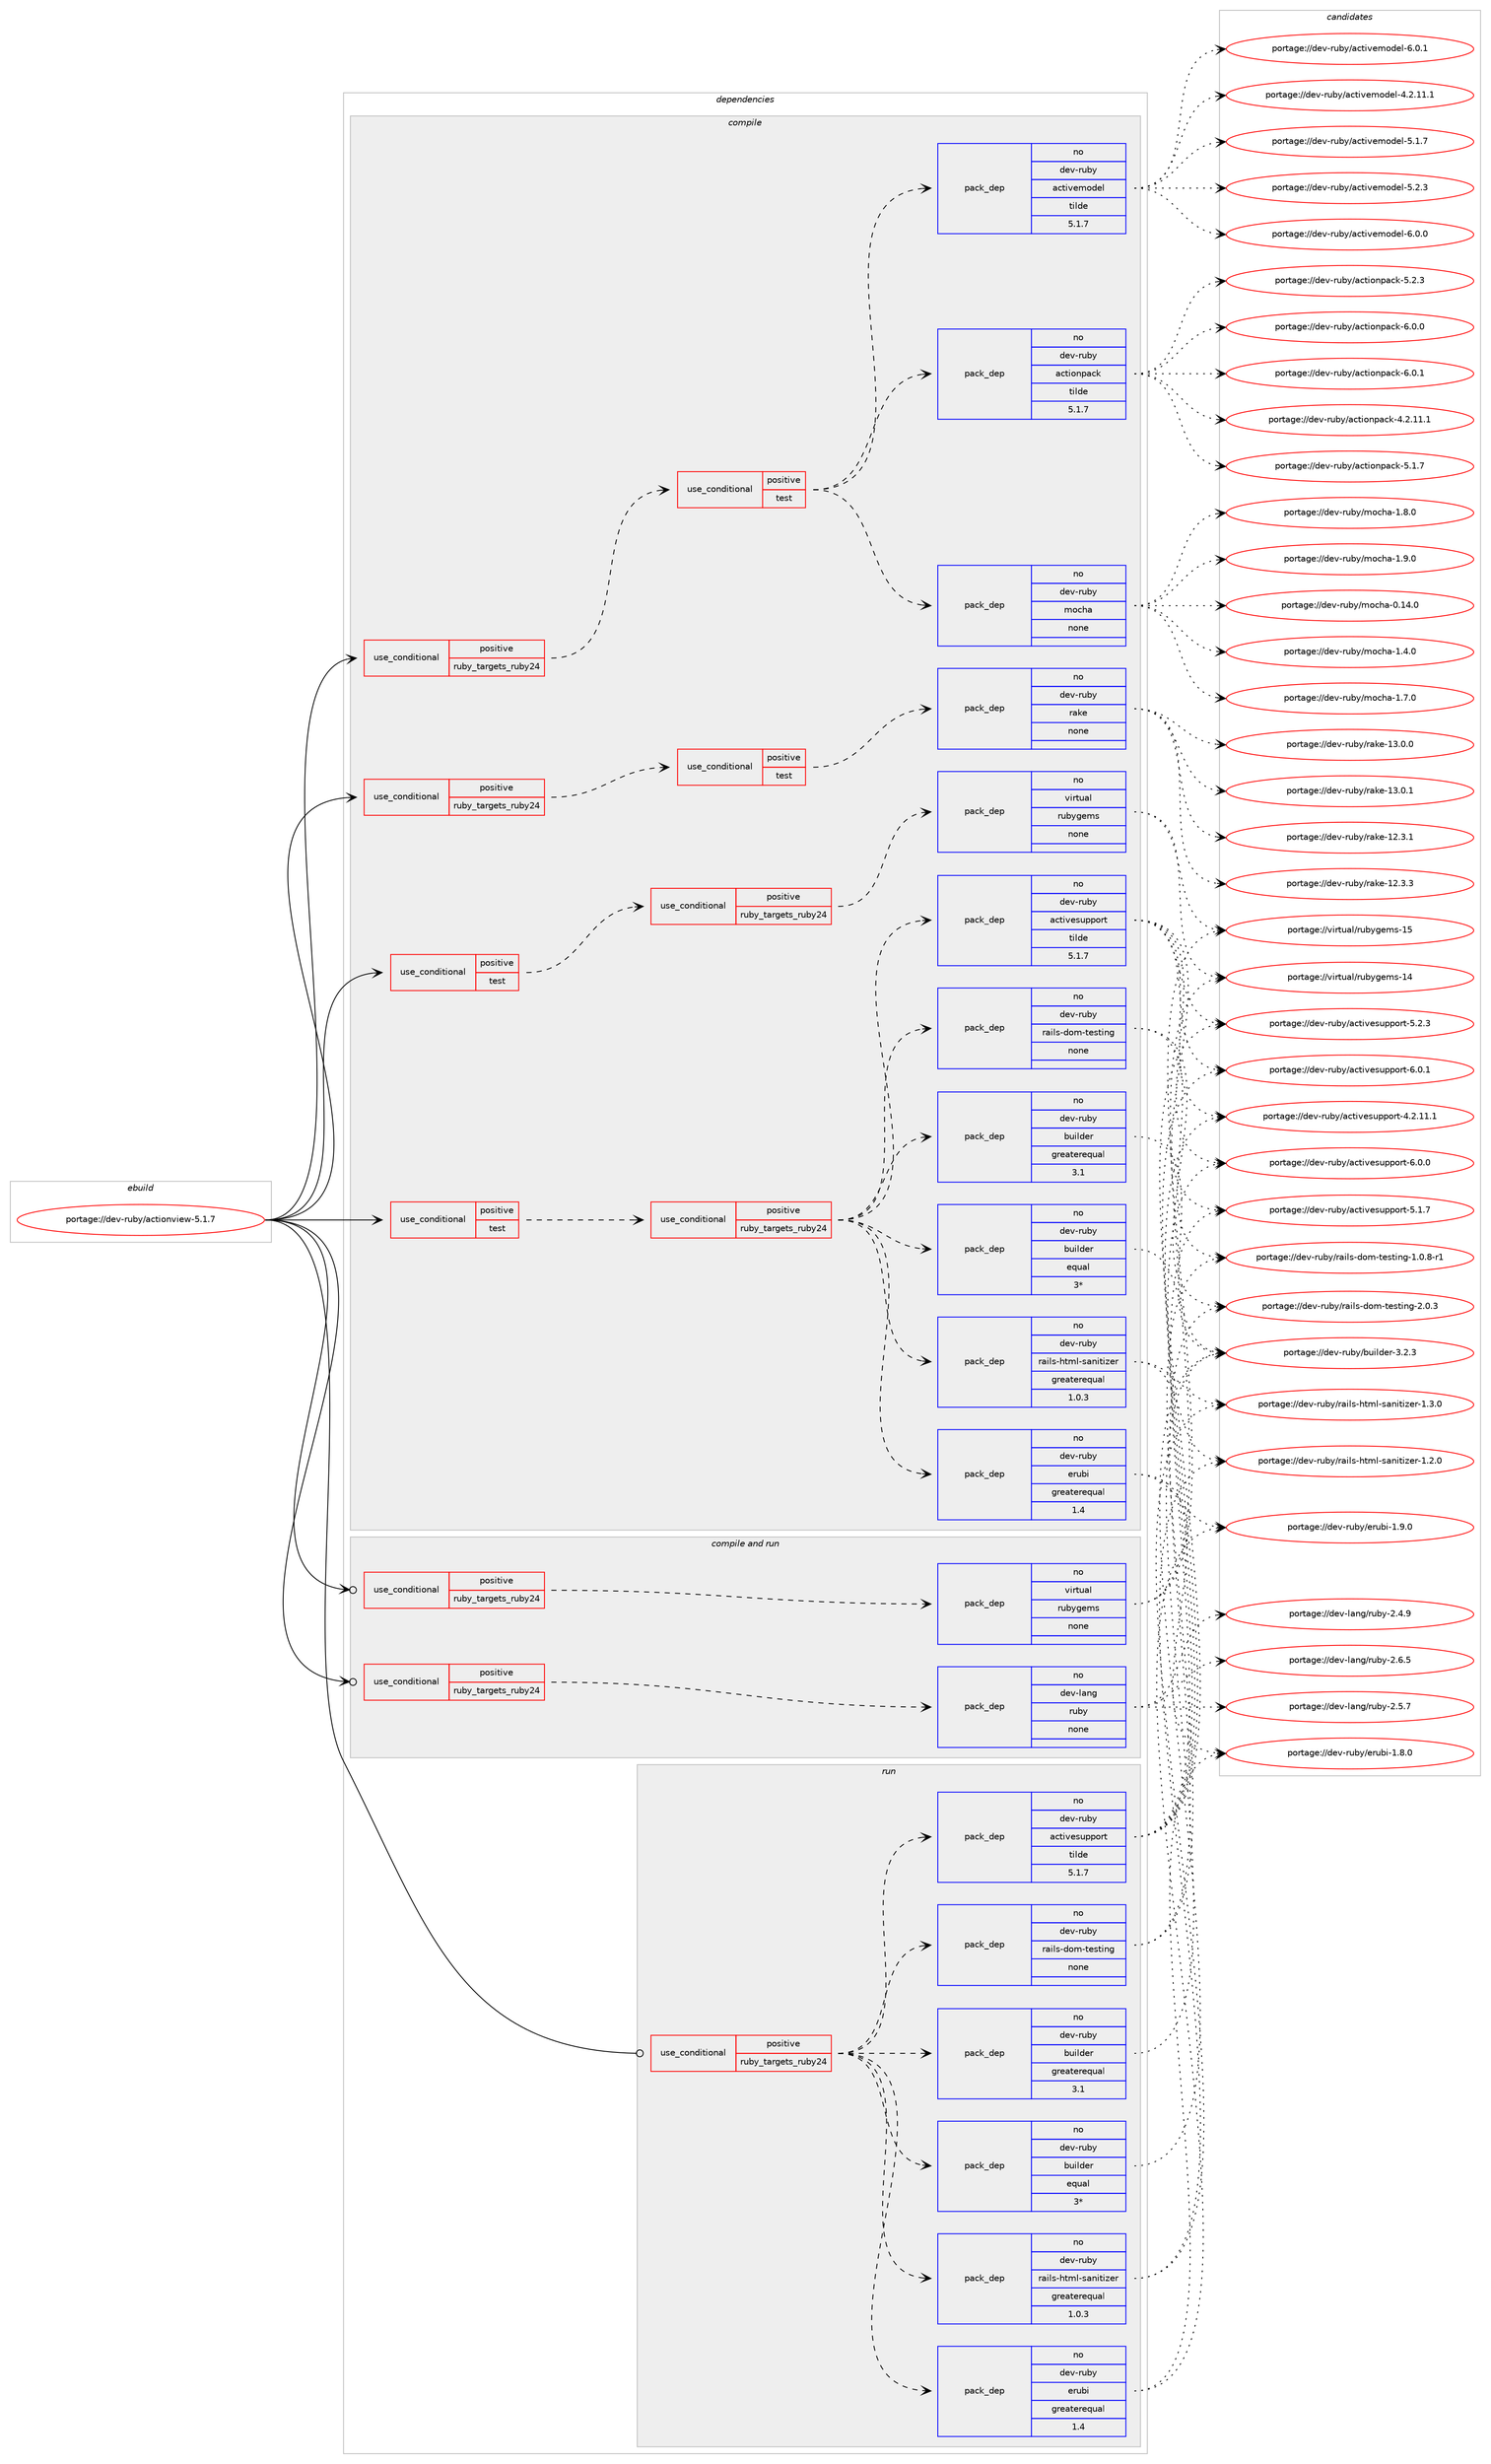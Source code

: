 digraph prolog {

# *************
# Graph options
# *************

newrank=true;
concentrate=true;
compound=true;
graph [rankdir=LR,fontname=Helvetica,fontsize=10,ranksep=1.5];#, ranksep=2.5, nodesep=0.2];
edge  [arrowhead=vee];
node  [fontname=Helvetica,fontsize=10];

# **********
# The ebuild
# **********

subgraph cluster_leftcol {
color=gray;
rank=same;
label=<<i>ebuild</i>>;
id [label="portage://dev-ruby/actionview-5.1.7", color=red, width=4, href="../dev-ruby/actionview-5.1.7.svg"];
}

# ****************
# The dependencies
# ****************

subgraph cluster_midcol {
color=gray;
label=<<i>dependencies</i>>;
subgraph cluster_compile {
fillcolor="#eeeeee";
style=filled;
label=<<i>compile</i>>;
subgraph cond46305 {
dependency209495 [label=<<TABLE BORDER="0" CELLBORDER="1" CELLSPACING="0" CELLPADDING="4"><TR><TD ROWSPAN="3" CELLPADDING="10">use_conditional</TD></TR><TR><TD>positive</TD></TR><TR><TD>ruby_targets_ruby24</TD></TR></TABLE>>, shape=none, color=red];
subgraph cond46306 {
dependency209496 [label=<<TABLE BORDER="0" CELLBORDER="1" CELLSPACING="0" CELLPADDING="4"><TR><TD ROWSPAN="3" CELLPADDING="10">use_conditional</TD></TR><TR><TD>positive</TD></TR><TR><TD>test</TD></TR></TABLE>>, shape=none, color=red];
subgraph pack159762 {
dependency209497 [label=<<TABLE BORDER="0" CELLBORDER="1" CELLSPACING="0" CELLPADDING="4" WIDTH="220"><TR><TD ROWSPAN="6" CELLPADDING="30">pack_dep</TD></TR><TR><TD WIDTH="110">no</TD></TR><TR><TD>dev-ruby</TD></TR><TR><TD>mocha</TD></TR><TR><TD>none</TD></TR><TR><TD></TD></TR></TABLE>>, shape=none, color=blue];
}
dependency209496:e -> dependency209497:w [weight=20,style="dashed",arrowhead="vee"];
subgraph pack159763 {
dependency209498 [label=<<TABLE BORDER="0" CELLBORDER="1" CELLSPACING="0" CELLPADDING="4" WIDTH="220"><TR><TD ROWSPAN="6" CELLPADDING="30">pack_dep</TD></TR><TR><TD WIDTH="110">no</TD></TR><TR><TD>dev-ruby</TD></TR><TR><TD>actionpack</TD></TR><TR><TD>tilde</TD></TR><TR><TD>5.1.7</TD></TR></TABLE>>, shape=none, color=blue];
}
dependency209496:e -> dependency209498:w [weight=20,style="dashed",arrowhead="vee"];
subgraph pack159764 {
dependency209499 [label=<<TABLE BORDER="0" CELLBORDER="1" CELLSPACING="0" CELLPADDING="4" WIDTH="220"><TR><TD ROWSPAN="6" CELLPADDING="30">pack_dep</TD></TR><TR><TD WIDTH="110">no</TD></TR><TR><TD>dev-ruby</TD></TR><TR><TD>activemodel</TD></TR><TR><TD>tilde</TD></TR><TR><TD>5.1.7</TD></TR></TABLE>>, shape=none, color=blue];
}
dependency209496:e -> dependency209499:w [weight=20,style="dashed",arrowhead="vee"];
}
dependency209495:e -> dependency209496:w [weight=20,style="dashed",arrowhead="vee"];
}
id:e -> dependency209495:w [weight=20,style="solid",arrowhead="vee"];
subgraph cond46307 {
dependency209500 [label=<<TABLE BORDER="0" CELLBORDER="1" CELLSPACING="0" CELLPADDING="4"><TR><TD ROWSPAN="3" CELLPADDING="10">use_conditional</TD></TR><TR><TD>positive</TD></TR><TR><TD>ruby_targets_ruby24</TD></TR></TABLE>>, shape=none, color=red];
subgraph cond46308 {
dependency209501 [label=<<TABLE BORDER="0" CELLBORDER="1" CELLSPACING="0" CELLPADDING="4"><TR><TD ROWSPAN="3" CELLPADDING="10">use_conditional</TD></TR><TR><TD>positive</TD></TR><TR><TD>test</TD></TR></TABLE>>, shape=none, color=red];
subgraph pack159765 {
dependency209502 [label=<<TABLE BORDER="0" CELLBORDER="1" CELLSPACING="0" CELLPADDING="4" WIDTH="220"><TR><TD ROWSPAN="6" CELLPADDING="30">pack_dep</TD></TR><TR><TD WIDTH="110">no</TD></TR><TR><TD>dev-ruby</TD></TR><TR><TD>rake</TD></TR><TR><TD>none</TD></TR><TR><TD></TD></TR></TABLE>>, shape=none, color=blue];
}
dependency209501:e -> dependency209502:w [weight=20,style="dashed",arrowhead="vee"];
}
dependency209500:e -> dependency209501:w [weight=20,style="dashed",arrowhead="vee"];
}
id:e -> dependency209500:w [weight=20,style="solid",arrowhead="vee"];
subgraph cond46309 {
dependency209503 [label=<<TABLE BORDER="0" CELLBORDER="1" CELLSPACING="0" CELLPADDING="4"><TR><TD ROWSPAN="3" CELLPADDING="10">use_conditional</TD></TR><TR><TD>positive</TD></TR><TR><TD>test</TD></TR></TABLE>>, shape=none, color=red];
subgraph cond46310 {
dependency209504 [label=<<TABLE BORDER="0" CELLBORDER="1" CELLSPACING="0" CELLPADDING="4"><TR><TD ROWSPAN="3" CELLPADDING="10">use_conditional</TD></TR><TR><TD>positive</TD></TR><TR><TD>ruby_targets_ruby24</TD></TR></TABLE>>, shape=none, color=red];
subgraph pack159766 {
dependency209505 [label=<<TABLE BORDER="0" CELLBORDER="1" CELLSPACING="0" CELLPADDING="4" WIDTH="220"><TR><TD ROWSPAN="6" CELLPADDING="30">pack_dep</TD></TR><TR><TD WIDTH="110">no</TD></TR><TR><TD>dev-ruby</TD></TR><TR><TD>activesupport</TD></TR><TR><TD>tilde</TD></TR><TR><TD>5.1.7</TD></TR></TABLE>>, shape=none, color=blue];
}
dependency209504:e -> dependency209505:w [weight=20,style="dashed",arrowhead="vee"];
subgraph pack159767 {
dependency209506 [label=<<TABLE BORDER="0" CELLBORDER="1" CELLSPACING="0" CELLPADDING="4" WIDTH="220"><TR><TD ROWSPAN="6" CELLPADDING="30">pack_dep</TD></TR><TR><TD WIDTH="110">no</TD></TR><TR><TD>dev-ruby</TD></TR><TR><TD>builder</TD></TR><TR><TD>greaterequal</TD></TR><TR><TD>3.1</TD></TR></TABLE>>, shape=none, color=blue];
}
dependency209504:e -> dependency209506:w [weight=20,style="dashed",arrowhead="vee"];
subgraph pack159768 {
dependency209507 [label=<<TABLE BORDER="0" CELLBORDER="1" CELLSPACING="0" CELLPADDING="4" WIDTH="220"><TR><TD ROWSPAN="6" CELLPADDING="30">pack_dep</TD></TR><TR><TD WIDTH="110">no</TD></TR><TR><TD>dev-ruby</TD></TR><TR><TD>builder</TD></TR><TR><TD>equal</TD></TR><TR><TD>3*</TD></TR></TABLE>>, shape=none, color=blue];
}
dependency209504:e -> dependency209507:w [weight=20,style="dashed",arrowhead="vee"];
subgraph pack159769 {
dependency209508 [label=<<TABLE BORDER="0" CELLBORDER="1" CELLSPACING="0" CELLPADDING="4" WIDTH="220"><TR><TD ROWSPAN="6" CELLPADDING="30">pack_dep</TD></TR><TR><TD WIDTH="110">no</TD></TR><TR><TD>dev-ruby</TD></TR><TR><TD>erubi</TD></TR><TR><TD>greaterequal</TD></TR><TR><TD>1.4</TD></TR></TABLE>>, shape=none, color=blue];
}
dependency209504:e -> dependency209508:w [weight=20,style="dashed",arrowhead="vee"];
subgraph pack159770 {
dependency209509 [label=<<TABLE BORDER="0" CELLBORDER="1" CELLSPACING="0" CELLPADDING="4" WIDTH="220"><TR><TD ROWSPAN="6" CELLPADDING="30">pack_dep</TD></TR><TR><TD WIDTH="110">no</TD></TR><TR><TD>dev-ruby</TD></TR><TR><TD>rails-html-sanitizer</TD></TR><TR><TD>greaterequal</TD></TR><TR><TD>1.0.3</TD></TR></TABLE>>, shape=none, color=blue];
}
dependency209504:e -> dependency209509:w [weight=20,style="dashed",arrowhead="vee"];
subgraph pack159771 {
dependency209510 [label=<<TABLE BORDER="0" CELLBORDER="1" CELLSPACING="0" CELLPADDING="4" WIDTH="220"><TR><TD ROWSPAN="6" CELLPADDING="30">pack_dep</TD></TR><TR><TD WIDTH="110">no</TD></TR><TR><TD>dev-ruby</TD></TR><TR><TD>rails-dom-testing</TD></TR><TR><TD>none</TD></TR><TR><TD></TD></TR></TABLE>>, shape=none, color=blue];
}
dependency209504:e -> dependency209510:w [weight=20,style="dashed",arrowhead="vee"];
}
dependency209503:e -> dependency209504:w [weight=20,style="dashed",arrowhead="vee"];
}
id:e -> dependency209503:w [weight=20,style="solid",arrowhead="vee"];
subgraph cond46311 {
dependency209511 [label=<<TABLE BORDER="0" CELLBORDER="1" CELLSPACING="0" CELLPADDING="4"><TR><TD ROWSPAN="3" CELLPADDING="10">use_conditional</TD></TR><TR><TD>positive</TD></TR><TR><TD>test</TD></TR></TABLE>>, shape=none, color=red];
subgraph cond46312 {
dependency209512 [label=<<TABLE BORDER="0" CELLBORDER="1" CELLSPACING="0" CELLPADDING="4"><TR><TD ROWSPAN="3" CELLPADDING="10">use_conditional</TD></TR><TR><TD>positive</TD></TR><TR><TD>ruby_targets_ruby24</TD></TR></TABLE>>, shape=none, color=red];
subgraph pack159772 {
dependency209513 [label=<<TABLE BORDER="0" CELLBORDER="1" CELLSPACING="0" CELLPADDING="4" WIDTH="220"><TR><TD ROWSPAN="6" CELLPADDING="30">pack_dep</TD></TR><TR><TD WIDTH="110">no</TD></TR><TR><TD>virtual</TD></TR><TR><TD>rubygems</TD></TR><TR><TD>none</TD></TR><TR><TD></TD></TR></TABLE>>, shape=none, color=blue];
}
dependency209512:e -> dependency209513:w [weight=20,style="dashed",arrowhead="vee"];
}
dependency209511:e -> dependency209512:w [weight=20,style="dashed",arrowhead="vee"];
}
id:e -> dependency209511:w [weight=20,style="solid",arrowhead="vee"];
}
subgraph cluster_compileandrun {
fillcolor="#eeeeee";
style=filled;
label=<<i>compile and run</i>>;
subgraph cond46313 {
dependency209514 [label=<<TABLE BORDER="0" CELLBORDER="1" CELLSPACING="0" CELLPADDING="4"><TR><TD ROWSPAN="3" CELLPADDING="10">use_conditional</TD></TR><TR><TD>positive</TD></TR><TR><TD>ruby_targets_ruby24</TD></TR></TABLE>>, shape=none, color=red];
subgraph pack159773 {
dependency209515 [label=<<TABLE BORDER="0" CELLBORDER="1" CELLSPACING="0" CELLPADDING="4" WIDTH="220"><TR><TD ROWSPAN="6" CELLPADDING="30">pack_dep</TD></TR><TR><TD WIDTH="110">no</TD></TR><TR><TD>dev-lang</TD></TR><TR><TD>ruby</TD></TR><TR><TD>none</TD></TR><TR><TD></TD></TR></TABLE>>, shape=none, color=blue];
}
dependency209514:e -> dependency209515:w [weight=20,style="dashed",arrowhead="vee"];
}
id:e -> dependency209514:w [weight=20,style="solid",arrowhead="odotvee"];
subgraph cond46314 {
dependency209516 [label=<<TABLE BORDER="0" CELLBORDER="1" CELLSPACING="0" CELLPADDING="4"><TR><TD ROWSPAN="3" CELLPADDING="10">use_conditional</TD></TR><TR><TD>positive</TD></TR><TR><TD>ruby_targets_ruby24</TD></TR></TABLE>>, shape=none, color=red];
subgraph pack159774 {
dependency209517 [label=<<TABLE BORDER="0" CELLBORDER="1" CELLSPACING="0" CELLPADDING="4" WIDTH="220"><TR><TD ROWSPAN="6" CELLPADDING="30">pack_dep</TD></TR><TR><TD WIDTH="110">no</TD></TR><TR><TD>virtual</TD></TR><TR><TD>rubygems</TD></TR><TR><TD>none</TD></TR><TR><TD></TD></TR></TABLE>>, shape=none, color=blue];
}
dependency209516:e -> dependency209517:w [weight=20,style="dashed",arrowhead="vee"];
}
id:e -> dependency209516:w [weight=20,style="solid",arrowhead="odotvee"];
}
subgraph cluster_run {
fillcolor="#eeeeee";
style=filled;
label=<<i>run</i>>;
subgraph cond46315 {
dependency209518 [label=<<TABLE BORDER="0" CELLBORDER="1" CELLSPACING="0" CELLPADDING="4"><TR><TD ROWSPAN="3" CELLPADDING="10">use_conditional</TD></TR><TR><TD>positive</TD></TR><TR><TD>ruby_targets_ruby24</TD></TR></TABLE>>, shape=none, color=red];
subgraph pack159775 {
dependency209519 [label=<<TABLE BORDER="0" CELLBORDER="1" CELLSPACING="0" CELLPADDING="4" WIDTH="220"><TR><TD ROWSPAN="6" CELLPADDING="30">pack_dep</TD></TR><TR><TD WIDTH="110">no</TD></TR><TR><TD>dev-ruby</TD></TR><TR><TD>activesupport</TD></TR><TR><TD>tilde</TD></TR><TR><TD>5.1.7</TD></TR></TABLE>>, shape=none, color=blue];
}
dependency209518:e -> dependency209519:w [weight=20,style="dashed",arrowhead="vee"];
subgraph pack159776 {
dependency209520 [label=<<TABLE BORDER="0" CELLBORDER="1" CELLSPACING="0" CELLPADDING="4" WIDTH="220"><TR><TD ROWSPAN="6" CELLPADDING="30">pack_dep</TD></TR><TR><TD WIDTH="110">no</TD></TR><TR><TD>dev-ruby</TD></TR><TR><TD>builder</TD></TR><TR><TD>greaterequal</TD></TR><TR><TD>3.1</TD></TR></TABLE>>, shape=none, color=blue];
}
dependency209518:e -> dependency209520:w [weight=20,style="dashed",arrowhead="vee"];
subgraph pack159777 {
dependency209521 [label=<<TABLE BORDER="0" CELLBORDER="1" CELLSPACING="0" CELLPADDING="4" WIDTH="220"><TR><TD ROWSPAN="6" CELLPADDING="30">pack_dep</TD></TR><TR><TD WIDTH="110">no</TD></TR><TR><TD>dev-ruby</TD></TR><TR><TD>builder</TD></TR><TR><TD>equal</TD></TR><TR><TD>3*</TD></TR></TABLE>>, shape=none, color=blue];
}
dependency209518:e -> dependency209521:w [weight=20,style="dashed",arrowhead="vee"];
subgraph pack159778 {
dependency209522 [label=<<TABLE BORDER="0" CELLBORDER="1" CELLSPACING="0" CELLPADDING="4" WIDTH="220"><TR><TD ROWSPAN="6" CELLPADDING="30">pack_dep</TD></TR><TR><TD WIDTH="110">no</TD></TR><TR><TD>dev-ruby</TD></TR><TR><TD>erubi</TD></TR><TR><TD>greaterequal</TD></TR><TR><TD>1.4</TD></TR></TABLE>>, shape=none, color=blue];
}
dependency209518:e -> dependency209522:w [weight=20,style="dashed",arrowhead="vee"];
subgraph pack159779 {
dependency209523 [label=<<TABLE BORDER="0" CELLBORDER="1" CELLSPACING="0" CELLPADDING="4" WIDTH="220"><TR><TD ROWSPAN="6" CELLPADDING="30">pack_dep</TD></TR><TR><TD WIDTH="110">no</TD></TR><TR><TD>dev-ruby</TD></TR><TR><TD>rails-html-sanitizer</TD></TR><TR><TD>greaterequal</TD></TR><TR><TD>1.0.3</TD></TR></TABLE>>, shape=none, color=blue];
}
dependency209518:e -> dependency209523:w [weight=20,style="dashed",arrowhead="vee"];
subgraph pack159780 {
dependency209524 [label=<<TABLE BORDER="0" CELLBORDER="1" CELLSPACING="0" CELLPADDING="4" WIDTH="220"><TR><TD ROWSPAN="6" CELLPADDING="30">pack_dep</TD></TR><TR><TD WIDTH="110">no</TD></TR><TR><TD>dev-ruby</TD></TR><TR><TD>rails-dom-testing</TD></TR><TR><TD>none</TD></TR><TR><TD></TD></TR></TABLE>>, shape=none, color=blue];
}
dependency209518:e -> dependency209524:w [weight=20,style="dashed",arrowhead="vee"];
}
id:e -> dependency209518:w [weight=20,style="solid",arrowhead="odot"];
}
}

# **************
# The candidates
# **************

subgraph cluster_choices {
rank=same;
color=gray;
label=<<i>candidates</i>>;

subgraph choice159762 {
color=black;
nodesep=1;
choiceportage100101118451141179812147109111991049745484649524648 [label="portage://dev-ruby/mocha-0.14.0", color=red, width=4,href="../dev-ruby/mocha-0.14.0.svg"];
choiceportage1001011184511411798121471091119910497454946524648 [label="portage://dev-ruby/mocha-1.4.0", color=red, width=4,href="../dev-ruby/mocha-1.4.0.svg"];
choiceportage1001011184511411798121471091119910497454946554648 [label="portage://dev-ruby/mocha-1.7.0", color=red, width=4,href="../dev-ruby/mocha-1.7.0.svg"];
choiceportage1001011184511411798121471091119910497454946564648 [label="portage://dev-ruby/mocha-1.8.0", color=red, width=4,href="../dev-ruby/mocha-1.8.0.svg"];
choiceportage1001011184511411798121471091119910497454946574648 [label="portage://dev-ruby/mocha-1.9.0", color=red, width=4,href="../dev-ruby/mocha-1.9.0.svg"];
dependency209497:e -> choiceportage100101118451141179812147109111991049745484649524648:w [style=dotted,weight="100"];
dependency209497:e -> choiceportage1001011184511411798121471091119910497454946524648:w [style=dotted,weight="100"];
dependency209497:e -> choiceportage1001011184511411798121471091119910497454946554648:w [style=dotted,weight="100"];
dependency209497:e -> choiceportage1001011184511411798121471091119910497454946564648:w [style=dotted,weight="100"];
dependency209497:e -> choiceportage1001011184511411798121471091119910497454946574648:w [style=dotted,weight="100"];
}
subgraph choice159763 {
color=black;
nodesep=1;
choiceportage10010111845114117981214797991161051111101129799107455246504649494649 [label="portage://dev-ruby/actionpack-4.2.11.1", color=red, width=4,href="../dev-ruby/actionpack-4.2.11.1.svg"];
choiceportage10010111845114117981214797991161051111101129799107455346494655 [label="portage://dev-ruby/actionpack-5.1.7", color=red, width=4,href="../dev-ruby/actionpack-5.1.7.svg"];
choiceportage10010111845114117981214797991161051111101129799107455346504651 [label="portage://dev-ruby/actionpack-5.2.3", color=red, width=4,href="../dev-ruby/actionpack-5.2.3.svg"];
choiceportage10010111845114117981214797991161051111101129799107455446484648 [label="portage://dev-ruby/actionpack-6.0.0", color=red, width=4,href="../dev-ruby/actionpack-6.0.0.svg"];
choiceportage10010111845114117981214797991161051111101129799107455446484649 [label="portage://dev-ruby/actionpack-6.0.1", color=red, width=4,href="../dev-ruby/actionpack-6.0.1.svg"];
dependency209498:e -> choiceportage10010111845114117981214797991161051111101129799107455246504649494649:w [style=dotted,weight="100"];
dependency209498:e -> choiceportage10010111845114117981214797991161051111101129799107455346494655:w [style=dotted,weight="100"];
dependency209498:e -> choiceportage10010111845114117981214797991161051111101129799107455346504651:w [style=dotted,weight="100"];
dependency209498:e -> choiceportage10010111845114117981214797991161051111101129799107455446484648:w [style=dotted,weight="100"];
dependency209498:e -> choiceportage10010111845114117981214797991161051111101129799107455446484649:w [style=dotted,weight="100"];
}
subgraph choice159764 {
color=black;
nodesep=1;
choiceportage1001011184511411798121479799116105118101109111100101108455246504649494649 [label="portage://dev-ruby/activemodel-4.2.11.1", color=red, width=4,href="../dev-ruby/activemodel-4.2.11.1.svg"];
choiceportage1001011184511411798121479799116105118101109111100101108455346494655 [label="portage://dev-ruby/activemodel-5.1.7", color=red, width=4,href="../dev-ruby/activemodel-5.1.7.svg"];
choiceportage1001011184511411798121479799116105118101109111100101108455346504651 [label="portage://dev-ruby/activemodel-5.2.3", color=red, width=4,href="../dev-ruby/activemodel-5.2.3.svg"];
choiceportage1001011184511411798121479799116105118101109111100101108455446484648 [label="portage://dev-ruby/activemodel-6.0.0", color=red, width=4,href="../dev-ruby/activemodel-6.0.0.svg"];
choiceportage1001011184511411798121479799116105118101109111100101108455446484649 [label="portage://dev-ruby/activemodel-6.0.1", color=red, width=4,href="../dev-ruby/activemodel-6.0.1.svg"];
dependency209499:e -> choiceportage1001011184511411798121479799116105118101109111100101108455246504649494649:w [style=dotted,weight="100"];
dependency209499:e -> choiceportage1001011184511411798121479799116105118101109111100101108455346494655:w [style=dotted,weight="100"];
dependency209499:e -> choiceportage1001011184511411798121479799116105118101109111100101108455346504651:w [style=dotted,weight="100"];
dependency209499:e -> choiceportage1001011184511411798121479799116105118101109111100101108455446484648:w [style=dotted,weight="100"];
dependency209499:e -> choiceportage1001011184511411798121479799116105118101109111100101108455446484649:w [style=dotted,weight="100"];
}
subgraph choice159765 {
color=black;
nodesep=1;
choiceportage1001011184511411798121471149710710145495046514649 [label="portage://dev-ruby/rake-12.3.1", color=red, width=4,href="../dev-ruby/rake-12.3.1.svg"];
choiceportage1001011184511411798121471149710710145495046514651 [label="portage://dev-ruby/rake-12.3.3", color=red, width=4,href="../dev-ruby/rake-12.3.3.svg"];
choiceportage1001011184511411798121471149710710145495146484648 [label="portage://dev-ruby/rake-13.0.0", color=red, width=4,href="../dev-ruby/rake-13.0.0.svg"];
choiceportage1001011184511411798121471149710710145495146484649 [label="portage://dev-ruby/rake-13.0.1", color=red, width=4,href="../dev-ruby/rake-13.0.1.svg"];
dependency209502:e -> choiceportage1001011184511411798121471149710710145495046514649:w [style=dotted,weight="100"];
dependency209502:e -> choiceportage1001011184511411798121471149710710145495046514651:w [style=dotted,weight="100"];
dependency209502:e -> choiceportage1001011184511411798121471149710710145495146484648:w [style=dotted,weight="100"];
dependency209502:e -> choiceportage1001011184511411798121471149710710145495146484649:w [style=dotted,weight="100"];
}
subgraph choice159766 {
color=black;
nodesep=1;
choiceportage1001011184511411798121479799116105118101115117112112111114116455246504649494649 [label="portage://dev-ruby/activesupport-4.2.11.1", color=red, width=4,href="../dev-ruby/activesupport-4.2.11.1.svg"];
choiceportage1001011184511411798121479799116105118101115117112112111114116455346494655 [label="portage://dev-ruby/activesupport-5.1.7", color=red, width=4,href="../dev-ruby/activesupport-5.1.7.svg"];
choiceportage1001011184511411798121479799116105118101115117112112111114116455346504651 [label="portage://dev-ruby/activesupport-5.2.3", color=red, width=4,href="../dev-ruby/activesupport-5.2.3.svg"];
choiceportage1001011184511411798121479799116105118101115117112112111114116455446484648 [label="portage://dev-ruby/activesupport-6.0.0", color=red, width=4,href="../dev-ruby/activesupport-6.0.0.svg"];
choiceportage1001011184511411798121479799116105118101115117112112111114116455446484649 [label="portage://dev-ruby/activesupport-6.0.1", color=red, width=4,href="../dev-ruby/activesupport-6.0.1.svg"];
dependency209505:e -> choiceportage1001011184511411798121479799116105118101115117112112111114116455246504649494649:w [style=dotted,weight="100"];
dependency209505:e -> choiceportage1001011184511411798121479799116105118101115117112112111114116455346494655:w [style=dotted,weight="100"];
dependency209505:e -> choiceportage1001011184511411798121479799116105118101115117112112111114116455346504651:w [style=dotted,weight="100"];
dependency209505:e -> choiceportage1001011184511411798121479799116105118101115117112112111114116455446484648:w [style=dotted,weight="100"];
dependency209505:e -> choiceportage1001011184511411798121479799116105118101115117112112111114116455446484649:w [style=dotted,weight="100"];
}
subgraph choice159767 {
color=black;
nodesep=1;
choiceportage10010111845114117981214798117105108100101114455146504651 [label="portage://dev-ruby/builder-3.2.3", color=red, width=4,href="../dev-ruby/builder-3.2.3.svg"];
dependency209506:e -> choiceportage10010111845114117981214798117105108100101114455146504651:w [style=dotted,weight="100"];
}
subgraph choice159768 {
color=black;
nodesep=1;
choiceportage10010111845114117981214798117105108100101114455146504651 [label="portage://dev-ruby/builder-3.2.3", color=red, width=4,href="../dev-ruby/builder-3.2.3.svg"];
dependency209507:e -> choiceportage10010111845114117981214798117105108100101114455146504651:w [style=dotted,weight="100"];
}
subgraph choice159769 {
color=black;
nodesep=1;
choiceportage10010111845114117981214710111411798105454946564648 [label="portage://dev-ruby/erubi-1.8.0", color=red, width=4,href="../dev-ruby/erubi-1.8.0.svg"];
choiceportage10010111845114117981214710111411798105454946574648 [label="portage://dev-ruby/erubi-1.9.0", color=red, width=4,href="../dev-ruby/erubi-1.9.0.svg"];
dependency209508:e -> choiceportage10010111845114117981214710111411798105454946564648:w [style=dotted,weight="100"];
dependency209508:e -> choiceportage10010111845114117981214710111411798105454946574648:w [style=dotted,weight="100"];
}
subgraph choice159770 {
color=black;
nodesep=1;
choiceportage10010111845114117981214711497105108115451041161091084511597110105116105122101114454946504648 [label="portage://dev-ruby/rails-html-sanitizer-1.2.0", color=red, width=4,href="../dev-ruby/rails-html-sanitizer-1.2.0.svg"];
choiceportage10010111845114117981214711497105108115451041161091084511597110105116105122101114454946514648 [label="portage://dev-ruby/rails-html-sanitizer-1.3.0", color=red, width=4,href="../dev-ruby/rails-html-sanitizer-1.3.0.svg"];
dependency209509:e -> choiceportage10010111845114117981214711497105108115451041161091084511597110105116105122101114454946504648:w [style=dotted,weight="100"];
dependency209509:e -> choiceportage10010111845114117981214711497105108115451041161091084511597110105116105122101114454946514648:w [style=dotted,weight="100"];
}
subgraph choice159771 {
color=black;
nodesep=1;
choiceportage1001011184511411798121471149710510811545100111109451161011151161051101034549464846564511449 [label="portage://dev-ruby/rails-dom-testing-1.0.8-r1", color=red, width=4,href="../dev-ruby/rails-dom-testing-1.0.8-r1.svg"];
choiceportage100101118451141179812147114971051081154510011110945116101115116105110103455046484651 [label="portage://dev-ruby/rails-dom-testing-2.0.3", color=red, width=4,href="../dev-ruby/rails-dom-testing-2.0.3.svg"];
dependency209510:e -> choiceportage1001011184511411798121471149710510811545100111109451161011151161051101034549464846564511449:w [style=dotted,weight="100"];
dependency209510:e -> choiceportage100101118451141179812147114971051081154510011110945116101115116105110103455046484651:w [style=dotted,weight="100"];
}
subgraph choice159772 {
color=black;
nodesep=1;
choiceportage118105114116117971084711411798121103101109115454952 [label="portage://virtual/rubygems-14", color=red, width=4,href="../virtual/rubygems-14.svg"];
choiceportage118105114116117971084711411798121103101109115454953 [label="portage://virtual/rubygems-15", color=red, width=4,href="../virtual/rubygems-15.svg"];
dependency209513:e -> choiceportage118105114116117971084711411798121103101109115454952:w [style=dotted,weight="100"];
dependency209513:e -> choiceportage118105114116117971084711411798121103101109115454953:w [style=dotted,weight="100"];
}
subgraph choice159773 {
color=black;
nodesep=1;
choiceportage10010111845108971101034711411798121455046524657 [label="portage://dev-lang/ruby-2.4.9", color=red, width=4,href="../dev-lang/ruby-2.4.9.svg"];
choiceportage10010111845108971101034711411798121455046534655 [label="portage://dev-lang/ruby-2.5.7", color=red, width=4,href="../dev-lang/ruby-2.5.7.svg"];
choiceportage10010111845108971101034711411798121455046544653 [label="portage://dev-lang/ruby-2.6.5", color=red, width=4,href="../dev-lang/ruby-2.6.5.svg"];
dependency209515:e -> choiceportage10010111845108971101034711411798121455046524657:w [style=dotted,weight="100"];
dependency209515:e -> choiceportage10010111845108971101034711411798121455046534655:w [style=dotted,weight="100"];
dependency209515:e -> choiceportage10010111845108971101034711411798121455046544653:w [style=dotted,weight="100"];
}
subgraph choice159774 {
color=black;
nodesep=1;
choiceportage118105114116117971084711411798121103101109115454952 [label="portage://virtual/rubygems-14", color=red, width=4,href="../virtual/rubygems-14.svg"];
choiceportage118105114116117971084711411798121103101109115454953 [label="portage://virtual/rubygems-15", color=red, width=4,href="../virtual/rubygems-15.svg"];
dependency209517:e -> choiceportage118105114116117971084711411798121103101109115454952:w [style=dotted,weight="100"];
dependency209517:e -> choiceportage118105114116117971084711411798121103101109115454953:w [style=dotted,weight="100"];
}
subgraph choice159775 {
color=black;
nodesep=1;
choiceportage1001011184511411798121479799116105118101115117112112111114116455246504649494649 [label="portage://dev-ruby/activesupport-4.2.11.1", color=red, width=4,href="../dev-ruby/activesupport-4.2.11.1.svg"];
choiceportage1001011184511411798121479799116105118101115117112112111114116455346494655 [label="portage://dev-ruby/activesupport-5.1.7", color=red, width=4,href="../dev-ruby/activesupport-5.1.7.svg"];
choiceportage1001011184511411798121479799116105118101115117112112111114116455346504651 [label="portage://dev-ruby/activesupport-5.2.3", color=red, width=4,href="../dev-ruby/activesupport-5.2.3.svg"];
choiceportage1001011184511411798121479799116105118101115117112112111114116455446484648 [label="portage://dev-ruby/activesupport-6.0.0", color=red, width=4,href="../dev-ruby/activesupport-6.0.0.svg"];
choiceportage1001011184511411798121479799116105118101115117112112111114116455446484649 [label="portage://dev-ruby/activesupport-6.0.1", color=red, width=4,href="../dev-ruby/activesupport-6.0.1.svg"];
dependency209519:e -> choiceportage1001011184511411798121479799116105118101115117112112111114116455246504649494649:w [style=dotted,weight="100"];
dependency209519:e -> choiceportage1001011184511411798121479799116105118101115117112112111114116455346494655:w [style=dotted,weight="100"];
dependency209519:e -> choiceportage1001011184511411798121479799116105118101115117112112111114116455346504651:w [style=dotted,weight="100"];
dependency209519:e -> choiceportage1001011184511411798121479799116105118101115117112112111114116455446484648:w [style=dotted,weight="100"];
dependency209519:e -> choiceportage1001011184511411798121479799116105118101115117112112111114116455446484649:w [style=dotted,weight="100"];
}
subgraph choice159776 {
color=black;
nodesep=1;
choiceportage10010111845114117981214798117105108100101114455146504651 [label="portage://dev-ruby/builder-3.2.3", color=red, width=4,href="../dev-ruby/builder-3.2.3.svg"];
dependency209520:e -> choiceportage10010111845114117981214798117105108100101114455146504651:w [style=dotted,weight="100"];
}
subgraph choice159777 {
color=black;
nodesep=1;
choiceportage10010111845114117981214798117105108100101114455146504651 [label="portage://dev-ruby/builder-3.2.3", color=red, width=4,href="../dev-ruby/builder-3.2.3.svg"];
dependency209521:e -> choiceportage10010111845114117981214798117105108100101114455146504651:w [style=dotted,weight="100"];
}
subgraph choice159778 {
color=black;
nodesep=1;
choiceportage10010111845114117981214710111411798105454946564648 [label="portage://dev-ruby/erubi-1.8.0", color=red, width=4,href="../dev-ruby/erubi-1.8.0.svg"];
choiceportage10010111845114117981214710111411798105454946574648 [label="portage://dev-ruby/erubi-1.9.0", color=red, width=4,href="../dev-ruby/erubi-1.9.0.svg"];
dependency209522:e -> choiceportage10010111845114117981214710111411798105454946564648:w [style=dotted,weight="100"];
dependency209522:e -> choiceportage10010111845114117981214710111411798105454946574648:w [style=dotted,weight="100"];
}
subgraph choice159779 {
color=black;
nodesep=1;
choiceportage10010111845114117981214711497105108115451041161091084511597110105116105122101114454946504648 [label="portage://dev-ruby/rails-html-sanitizer-1.2.0", color=red, width=4,href="../dev-ruby/rails-html-sanitizer-1.2.0.svg"];
choiceportage10010111845114117981214711497105108115451041161091084511597110105116105122101114454946514648 [label="portage://dev-ruby/rails-html-sanitizer-1.3.0", color=red, width=4,href="../dev-ruby/rails-html-sanitizer-1.3.0.svg"];
dependency209523:e -> choiceportage10010111845114117981214711497105108115451041161091084511597110105116105122101114454946504648:w [style=dotted,weight="100"];
dependency209523:e -> choiceportage10010111845114117981214711497105108115451041161091084511597110105116105122101114454946514648:w [style=dotted,weight="100"];
}
subgraph choice159780 {
color=black;
nodesep=1;
choiceportage1001011184511411798121471149710510811545100111109451161011151161051101034549464846564511449 [label="portage://dev-ruby/rails-dom-testing-1.0.8-r1", color=red, width=4,href="../dev-ruby/rails-dom-testing-1.0.8-r1.svg"];
choiceportage100101118451141179812147114971051081154510011110945116101115116105110103455046484651 [label="portage://dev-ruby/rails-dom-testing-2.0.3", color=red, width=4,href="../dev-ruby/rails-dom-testing-2.0.3.svg"];
dependency209524:e -> choiceportage1001011184511411798121471149710510811545100111109451161011151161051101034549464846564511449:w [style=dotted,weight="100"];
dependency209524:e -> choiceportage100101118451141179812147114971051081154510011110945116101115116105110103455046484651:w [style=dotted,weight="100"];
}
}

}
